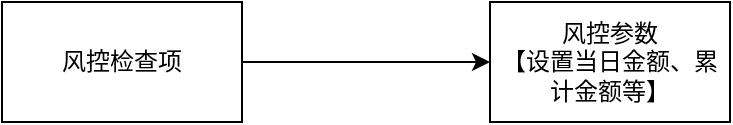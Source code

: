 <mxfile version="14.2.2" type="github">
  <diagram id="EPA5patVKf2uKafmL5wf" name="第 1 页">
    <mxGraphModel dx="1422" dy="762" grid="1" gridSize="10" guides="1" tooltips="1" connect="1" arrows="1" fold="1" page="1" pageScale="1" pageWidth="827" pageHeight="1169" math="0" shadow="0">
      <root>
        <mxCell id="0" />
        <mxCell id="1" parent="0" />
        <mxCell id="NVx79gTOeVUNUzUnF-uI-3" style="edgeStyle=orthogonalEdgeStyle;rounded=0;orthogonalLoop=1;jettySize=auto;html=1;" edge="1" parent="1" source="NVx79gTOeVUNUzUnF-uI-1" target="NVx79gTOeVUNUzUnF-uI-2">
          <mxGeometry relative="1" as="geometry" />
        </mxCell>
        <mxCell id="NVx79gTOeVUNUzUnF-uI-1" value="风控检查项" style="rounded=0;whiteSpace=wrap;html=1;" vertex="1" parent="1">
          <mxGeometry x="170" y="555" width="120" height="60" as="geometry" />
        </mxCell>
        <mxCell id="NVx79gTOeVUNUzUnF-uI-2" value="风控参数&lt;br&gt;【设置当日金额、累计金额等】" style="rounded=0;whiteSpace=wrap;html=1;" vertex="1" parent="1">
          <mxGeometry x="414" y="555" width="120" height="60" as="geometry" />
        </mxCell>
      </root>
    </mxGraphModel>
  </diagram>
</mxfile>
